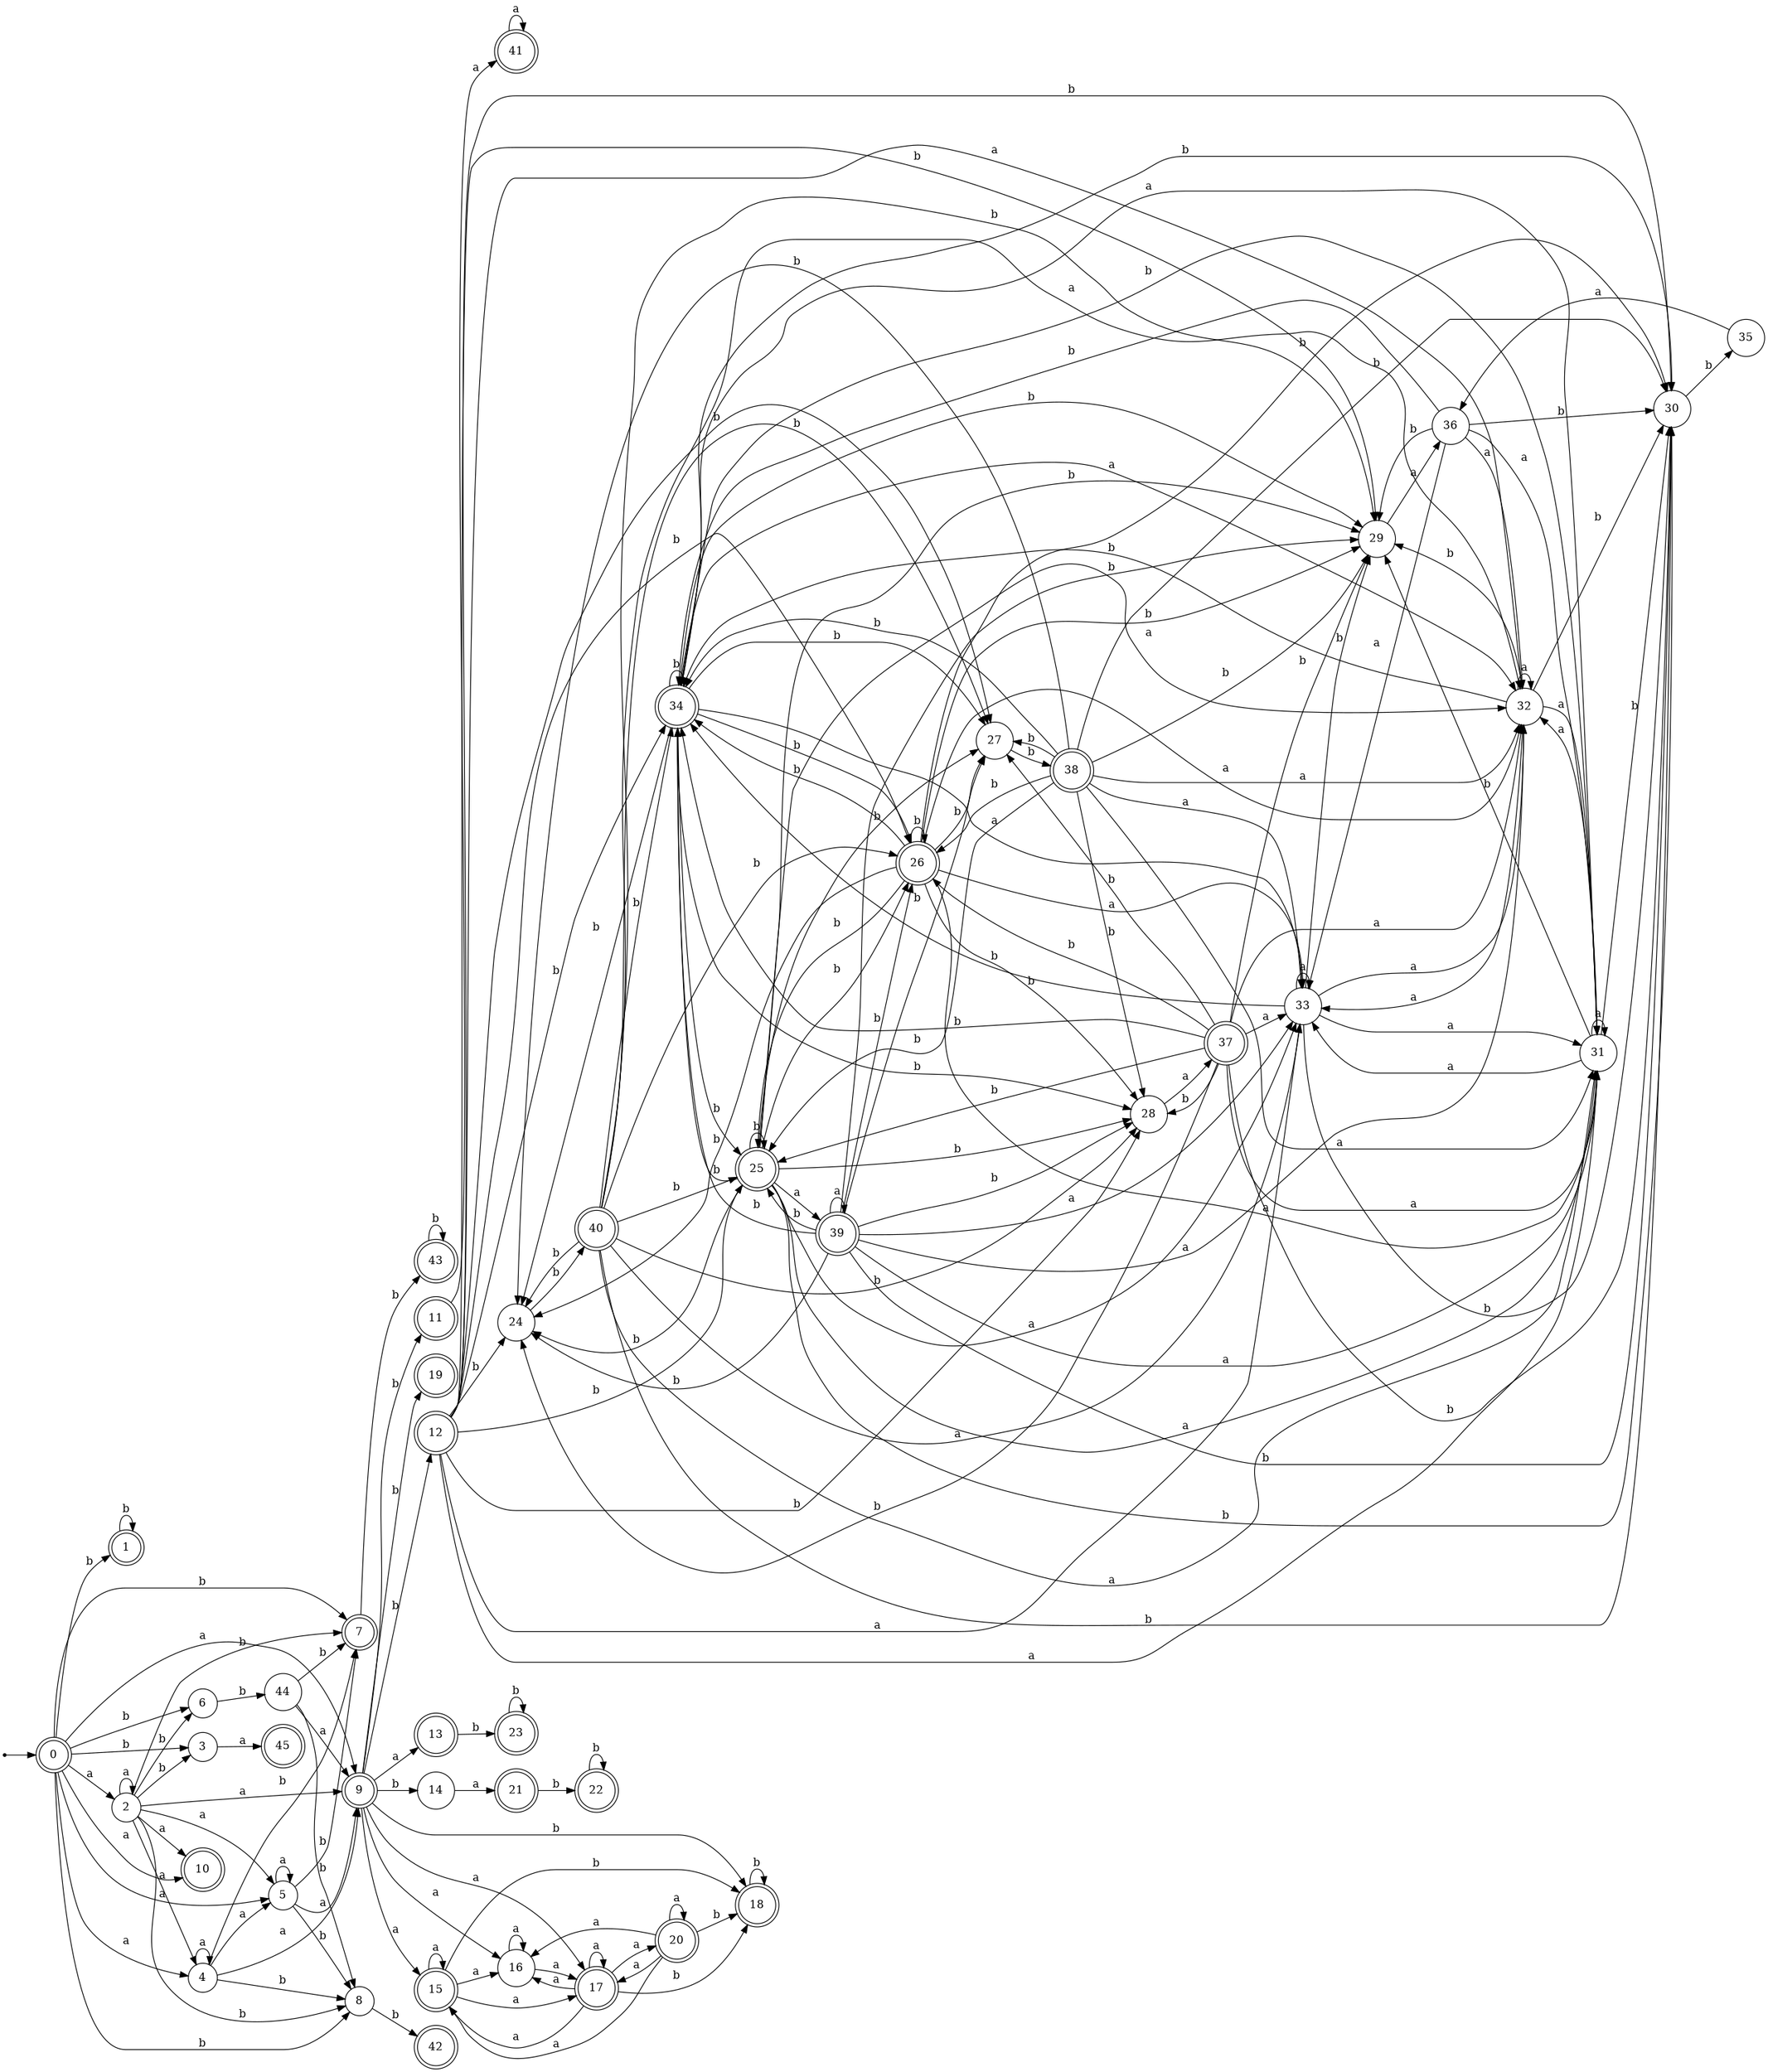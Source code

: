digraph finite_state_machine {
rankdir=LR;
size="20,20";
node [shape = point]; "dummy0"
node [shape = doublecircle]; "0";"dummy0" -> "0";
node [shape = doublecircle]; "1";node [shape = circle]; "2";
node [shape = circle]; "3";
node [shape = circle]; "4";
node [shape = circle]; "5";
node [shape = circle]; "6";
node [shape = doublecircle]; "7";node [shape = circle]; "8";
node [shape = doublecircle]; "9";node [shape = doublecircle]; "10";node [shape = doublecircle]; "11";node [shape = doublecircle]; "12";node [shape = doublecircle]; "13";node [shape = circle]; "14";
node [shape = doublecircle]; "15";node [shape = circle]; "16";
node [shape = doublecircle]; "17";node [shape = doublecircle]; "18";node [shape = doublecircle]; "19";node [shape = doublecircle]; "20";node [shape = doublecircle]; "21";node [shape = doublecircle]; "22";node [shape = doublecircle]; "23";node [shape = circle]; "24";
node [shape = doublecircle]; "25";node [shape = doublecircle]; "26";node [shape = circle]; "27";
node [shape = circle]; "28";
node [shape = circle]; "29";
node [shape = circle]; "30";
node [shape = circle]; "31";
node [shape = circle]; "32";
node [shape = circle]; "33";
node [shape = doublecircle]; "34";node [shape = circle]; "35";
node [shape = circle]; "36";
node [shape = doublecircle]; "37";node [shape = doublecircle]; "38";node [shape = doublecircle]; "39";node [shape = doublecircle]; "40";node [shape = doublecircle]; "41";node [shape = doublecircle]; "42";node [shape = doublecircle]; "43";node [shape = circle]; "44";
node [shape = doublecircle]; "45";"0" -> "1" [label = "b"];
 "0" -> "3" [label = "b"];
 "0" -> "6" [label = "b"];
 "0" -> "7" [label = "b"];
 "0" -> "8" [label = "b"];
 "0" -> "2" [label = "a"];
 "0" -> "4" [label = "a"];
 "0" -> "5" [label = "a"];
 "0" -> "9" [label = "a"];
 "0" -> "10" [label = "a"];
 "9" -> "18" [label = "b"];
 "9" -> "19" [label = "b"];
 "9" -> "11" [label = "b"];
 "9" -> "12" [label = "b"];
 "9" -> "14" [label = "b"];
 "9" -> "16" [label = "a"];
 "9" -> "17" [label = "a"];
 "9" -> "13" [label = "a"];
 "9" -> "15" [label = "a"];
 "18" -> "18" [label = "b"];
 "17" -> "16" [label = "a"];
 "17" -> "17" [label = "a"];
 "17" -> "20" [label = "a"];
 "17" -> "15" [label = "a"];
 "17" -> "18" [label = "b"];
 "20" -> "16" [label = "a"];
 "20" -> "17" [label = "a"];
 "20" -> "20" [label = "a"];
 "20" -> "15" [label = "a"];
 "20" -> "18" [label = "b"];
 "16" -> "16" [label = "a"];
 "16" -> "17" [label = "a"];
 "15" -> "16" [label = "a"];
 "15" -> "17" [label = "a"];
 "15" -> "15" [label = "a"];
 "15" -> "18" [label = "b"];
 "14" -> "21" [label = "a"];
 "21" -> "22" [label = "b"];
 "22" -> "22" [label = "b"];
 "13" -> "23" [label = "b"];
 "23" -> "23" [label = "b"];
 "12" -> "34" [label = "b"];
 "12" -> "24" [label = "b"];
 "12" -> "25" [label = "b"];
 "12" -> "26" [label = "b"];
 "12" -> "27" [label = "b"];
 "12" -> "28" [label = "b"];
 "12" -> "29" [label = "b"];
 "12" -> "30" [label = "b"];
 "12" -> "32" [label = "a"];
 "12" -> "33" [label = "a"];
 "12" -> "31" [label = "a"];
 "34" -> "34" [label = "b"];
 "34" -> "24" [label = "b"];
 "34" -> "25" [label = "b"];
 "34" -> "26" [label = "b"];
 "34" -> "27" [label = "b"];
 "34" -> "28" [label = "b"];
 "34" -> "29" [label = "b"];
 "34" -> "30" [label = "b"];
 "34" -> "32" [label = "a"];
 "34" -> "33" [label = "a"];
 "34" -> "31" [label = "a"];
 "33" -> "32" [label = "a"];
 "33" -> "33" [label = "a"];
 "33" -> "31" [label = "a"];
 "33" -> "34" [label = "b"];
 "33" -> "29" [label = "b"];
 "33" -> "30" [label = "b"];
 "32" -> "32" [label = "a"];
 "32" -> "33" [label = "a"];
 "32" -> "31" [label = "a"];
 "32" -> "34" [label = "b"];
 "32" -> "29" [label = "b"];
 "32" -> "30" [label = "b"];
 "31" -> "32" [label = "a"];
 "31" -> "33" [label = "a"];
 "31" -> "31" [label = "a"];
 "31" -> "34" [label = "b"];
 "31" -> "29" [label = "b"];
 "31" -> "30" [label = "b"];
 "30" -> "35" [label = "b"];
 "35" -> "36" [label = "a"];
 "36" -> "34" [label = "b"];
 "36" -> "29" [label = "b"];
 "36" -> "30" [label = "b"];
 "36" -> "32" [label = "a"];
 "36" -> "33" [label = "a"];
 "36" -> "31" [label = "a"];
 "29" -> "36" [label = "a"];
 "28" -> "37" [label = "a"];
 "37" -> "34" [label = "b"];
 "37" -> "24" [label = "b"];
 "37" -> "25" [label = "b"];
 "37" -> "26" [label = "b"];
 "37" -> "27" [label = "b"];
 "37" -> "28" [label = "b"];
 "37" -> "29" [label = "b"];
 "37" -> "30" [label = "b"];
 "37" -> "32" [label = "a"];
 "37" -> "33" [label = "a"];
 "37" -> "31" [label = "a"];
 "27" -> "38" [label = "b"];
 "38" -> "34" [label = "b"];
 "38" -> "24" [label = "b"];
 "38" -> "25" [label = "b"];
 "38" -> "26" [label = "b"];
 "38" -> "27" [label = "b"];
 "38" -> "28" [label = "b"];
 "38" -> "29" [label = "b"];
 "38" -> "30" [label = "b"];
 "38" -> "32" [label = "a"];
 "38" -> "33" [label = "a"];
 "38" -> "31" [label = "a"];
 "26" -> "34" [label = "b"];
 "26" -> "24" [label = "b"];
 "26" -> "25" [label = "b"];
 "26" -> "26" [label = "b"];
 "26" -> "27" [label = "b"];
 "26" -> "28" [label = "b"];
 "26" -> "29" [label = "b"];
 "26" -> "30" [label = "b"];
 "26" -> "32" [label = "a"];
 "26" -> "33" [label = "a"];
 "26" -> "31" [label = "a"];
 "25" -> "34" [label = "b"];
 "25" -> "24" [label = "b"];
 "25" -> "25" [label = "b"];
 "25" -> "26" [label = "b"];
 "25" -> "27" [label = "b"];
 "25" -> "28" [label = "b"];
 "25" -> "29" [label = "b"];
 "25" -> "30" [label = "b"];
 "25" -> "32" [label = "a"];
 "25" -> "33" [label = "a"];
 "25" -> "31" [label = "a"];
 "25" -> "39" [label = "a"];
 "39" -> "32" [label = "a"];
 "39" -> "33" [label = "a"];
 "39" -> "31" [label = "a"];
 "39" -> "39" [label = "a"];
 "39" -> "34" [label = "b"];
 "39" -> "24" [label = "b"];
 "39" -> "25" [label = "b"];
 "39" -> "26" [label = "b"];
 "39" -> "27" [label = "b"];
 "39" -> "28" [label = "b"];
 "39" -> "29" [label = "b"];
 "39" -> "30" [label = "b"];
 "24" -> "40" [label = "b"];
 "40" -> "34" [label = "b"];
 "40" -> "24" [label = "b"];
 "40" -> "25" [label = "b"];
 "40" -> "26" [label = "b"];
 "40" -> "27" [label = "b"];
 "40" -> "28" [label = "b"];
 "40" -> "29" [label = "b"];
 "40" -> "30" [label = "b"];
 "40" -> "32" [label = "a"];
 "40" -> "33" [label = "a"];
 "40" -> "31" [label = "a"];
 "11" -> "41" [label = "a"];
 "41" -> "41" [label = "a"];
 "8" -> "42" [label = "b"];
 "7" -> "43" [label = "b"];
 "43" -> "43" [label = "b"];
 "6" -> "44" [label = "b"];
 "44" -> "8" [label = "b"];
 "44" -> "7" [label = "b"];
 "44" -> "9" [label = "a"];
 "5" -> "9" [label = "a"];
 "5" -> "5" [label = "a"];
 "5" -> "8" [label = "b"];
 "5" -> "7" [label = "b"];
 "4" -> "9" [label = "a"];
 "4" -> "4" [label = "a"];
 "4" -> "5" [label = "a"];
 "4" -> "8" [label = "b"];
 "4" -> "7" [label = "b"];
 "3" -> "45" [label = "a"];
 "2" -> "2" [label = "a"];
 "2" -> "4" [label = "a"];
 "2" -> "5" [label = "a"];
 "2" -> "9" [label = "a"];
 "2" -> "10" [label = "a"];
 "2" -> "8" [label = "b"];
 "2" -> "3" [label = "b"];
 "2" -> "6" [label = "b"];
 "2" -> "7" [label = "b"];
 "1" -> "1" [label = "b"];
 }
